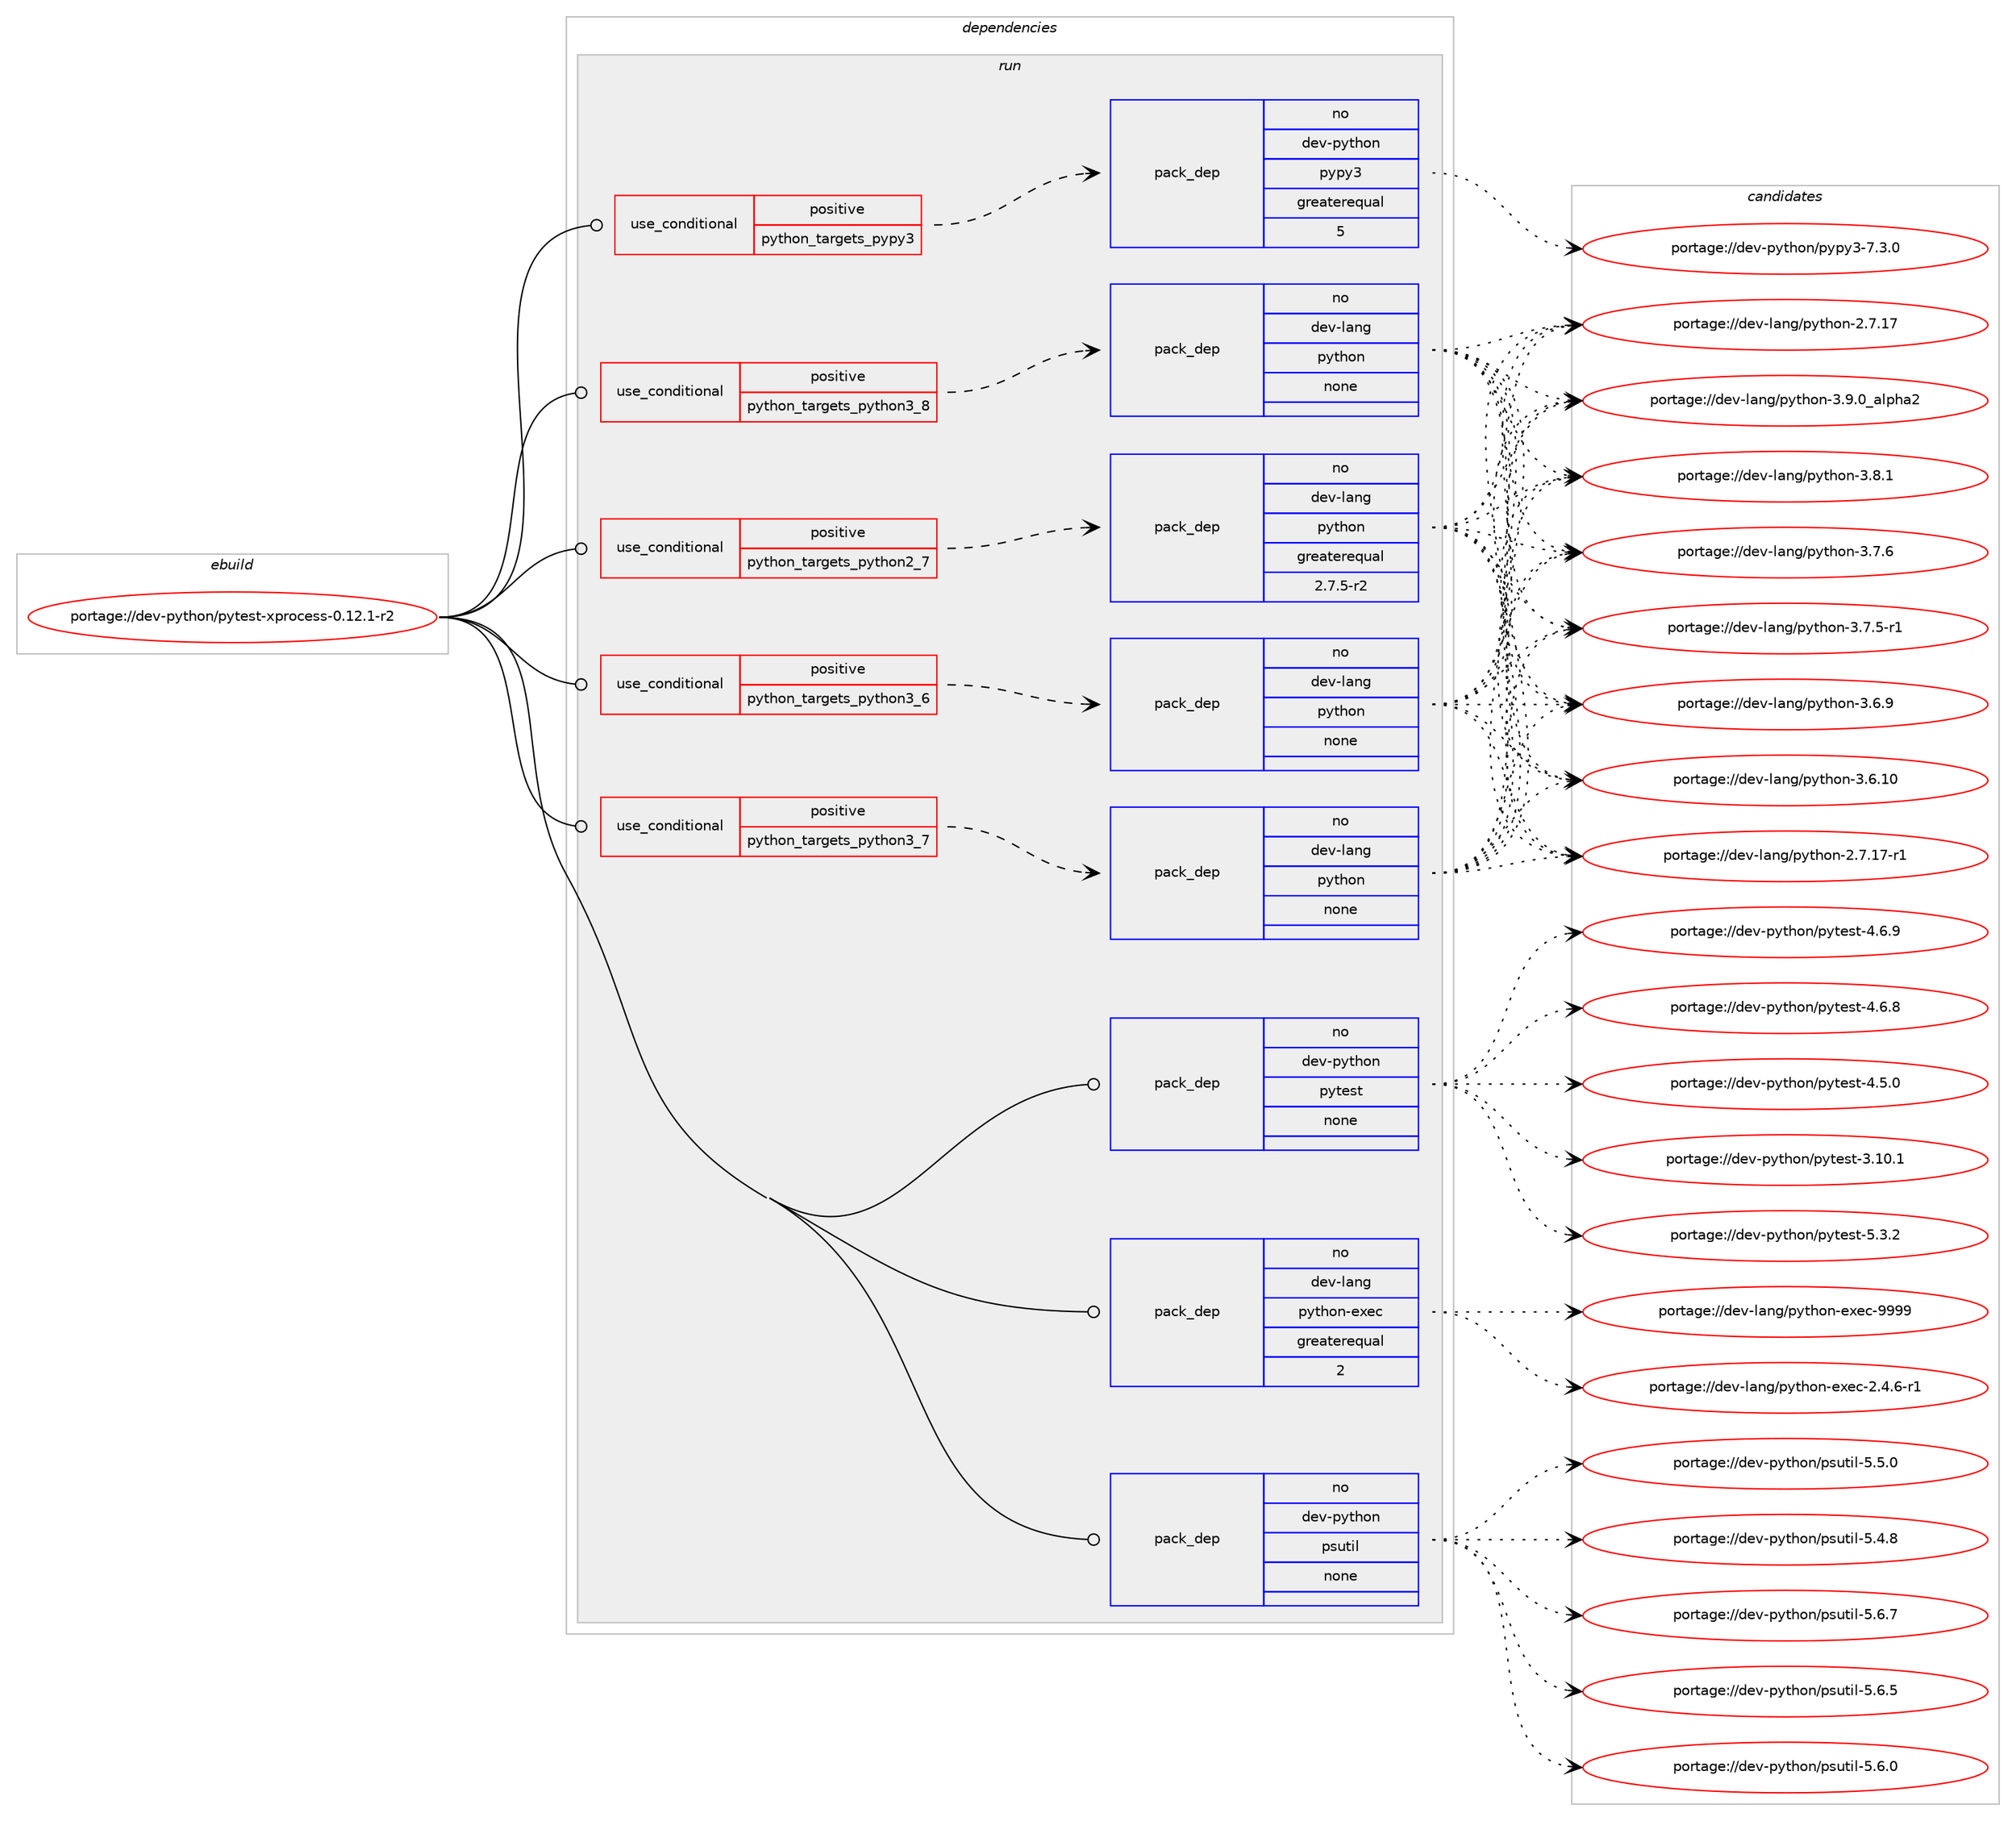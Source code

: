 digraph prolog {

# *************
# Graph options
# *************

newrank=true;
concentrate=true;
compound=true;
graph [rankdir=LR,fontname=Helvetica,fontsize=10,ranksep=1.5];#, ranksep=2.5, nodesep=0.2];
edge  [arrowhead=vee];
node  [fontname=Helvetica,fontsize=10];

# **********
# The ebuild
# **********

subgraph cluster_leftcol {
color=gray;
rank=same;
label=<<i>ebuild</i>>;
id [label="portage://dev-python/pytest-xprocess-0.12.1-r2", color=red, width=4, href="../dev-python/pytest-xprocess-0.12.1-r2.svg"];
}

# ****************
# The dependencies
# ****************

subgraph cluster_midcol {
color=gray;
label=<<i>dependencies</i>>;
subgraph cluster_compile {
fillcolor="#eeeeee";
style=filled;
label=<<i>compile</i>>;
}
subgraph cluster_compileandrun {
fillcolor="#eeeeee";
style=filled;
label=<<i>compile and run</i>>;
}
subgraph cluster_run {
fillcolor="#eeeeee";
style=filled;
label=<<i>run</i>>;
subgraph cond108065 {
dependency433459 [label=<<TABLE BORDER="0" CELLBORDER="1" CELLSPACING="0" CELLPADDING="4"><TR><TD ROWSPAN="3" CELLPADDING="10">use_conditional</TD></TR><TR><TD>positive</TD></TR><TR><TD>python_targets_pypy3</TD></TR></TABLE>>, shape=none, color=red];
subgraph pack320475 {
dependency433460 [label=<<TABLE BORDER="0" CELLBORDER="1" CELLSPACING="0" CELLPADDING="4" WIDTH="220"><TR><TD ROWSPAN="6" CELLPADDING="30">pack_dep</TD></TR><TR><TD WIDTH="110">no</TD></TR><TR><TD>dev-python</TD></TR><TR><TD>pypy3</TD></TR><TR><TD>greaterequal</TD></TR><TR><TD>5</TD></TR></TABLE>>, shape=none, color=blue];
}
dependency433459:e -> dependency433460:w [weight=20,style="dashed",arrowhead="vee"];
}
id:e -> dependency433459:w [weight=20,style="solid",arrowhead="odot"];
subgraph cond108066 {
dependency433461 [label=<<TABLE BORDER="0" CELLBORDER="1" CELLSPACING="0" CELLPADDING="4"><TR><TD ROWSPAN="3" CELLPADDING="10">use_conditional</TD></TR><TR><TD>positive</TD></TR><TR><TD>python_targets_python2_7</TD></TR></TABLE>>, shape=none, color=red];
subgraph pack320476 {
dependency433462 [label=<<TABLE BORDER="0" CELLBORDER="1" CELLSPACING="0" CELLPADDING="4" WIDTH="220"><TR><TD ROWSPAN="6" CELLPADDING="30">pack_dep</TD></TR><TR><TD WIDTH="110">no</TD></TR><TR><TD>dev-lang</TD></TR><TR><TD>python</TD></TR><TR><TD>greaterequal</TD></TR><TR><TD>2.7.5-r2</TD></TR></TABLE>>, shape=none, color=blue];
}
dependency433461:e -> dependency433462:w [weight=20,style="dashed",arrowhead="vee"];
}
id:e -> dependency433461:w [weight=20,style="solid",arrowhead="odot"];
subgraph cond108067 {
dependency433463 [label=<<TABLE BORDER="0" CELLBORDER="1" CELLSPACING="0" CELLPADDING="4"><TR><TD ROWSPAN="3" CELLPADDING="10">use_conditional</TD></TR><TR><TD>positive</TD></TR><TR><TD>python_targets_python3_6</TD></TR></TABLE>>, shape=none, color=red];
subgraph pack320477 {
dependency433464 [label=<<TABLE BORDER="0" CELLBORDER="1" CELLSPACING="0" CELLPADDING="4" WIDTH="220"><TR><TD ROWSPAN="6" CELLPADDING="30">pack_dep</TD></TR><TR><TD WIDTH="110">no</TD></TR><TR><TD>dev-lang</TD></TR><TR><TD>python</TD></TR><TR><TD>none</TD></TR><TR><TD></TD></TR></TABLE>>, shape=none, color=blue];
}
dependency433463:e -> dependency433464:w [weight=20,style="dashed",arrowhead="vee"];
}
id:e -> dependency433463:w [weight=20,style="solid",arrowhead="odot"];
subgraph cond108068 {
dependency433465 [label=<<TABLE BORDER="0" CELLBORDER="1" CELLSPACING="0" CELLPADDING="4"><TR><TD ROWSPAN="3" CELLPADDING="10">use_conditional</TD></TR><TR><TD>positive</TD></TR><TR><TD>python_targets_python3_7</TD></TR></TABLE>>, shape=none, color=red];
subgraph pack320478 {
dependency433466 [label=<<TABLE BORDER="0" CELLBORDER="1" CELLSPACING="0" CELLPADDING="4" WIDTH="220"><TR><TD ROWSPAN="6" CELLPADDING="30">pack_dep</TD></TR><TR><TD WIDTH="110">no</TD></TR><TR><TD>dev-lang</TD></TR><TR><TD>python</TD></TR><TR><TD>none</TD></TR><TR><TD></TD></TR></TABLE>>, shape=none, color=blue];
}
dependency433465:e -> dependency433466:w [weight=20,style="dashed",arrowhead="vee"];
}
id:e -> dependency433465:w [weight=20,style="solid",arrowhead="odot"];
subgraph cond108069 {
dependency433467 [label=<<TABLE BORDER="0" CELLBORDER="1" CELLSPACING="0" CELLPADDING="4"><TR><TD ROWSPAN="3" CELLPADDING="10">use_conditional</TD></TR><TR><TD>positive</TD></TR><TR><TD>python_targets_python3_8</TD></TR></TABLE>>, shape=none, color=red];
subgraph pack320479 {
dependency433468 [label=<<TABLE BORDER="0" CELLBORDER="1" CELLSPACING="0" CELLPADDING="4" WIDTH="220"><TR><TD ROWSPAN="6" CELLPADDING="30">pack_dep</TD></TR><TR><TD WIDTH="110">no</TD></TR><TR><TD>dev-lang</TD></TR><TR><TD>python</TD></TR><TR><TD>none</TD></TR><TR><TD></TD></TR></TABLE>>, shape=none, color=blue];
}
dependency433467:e -> dependency433468:w [weight=20,style="dashed",arrowhead="vee"];
}
id:e -> dependency433467:w [weight=20,style="solid",arrowhead="odot"];
subgraph pack320480 {
dependency433469 [label=<<TABLE BORDER="0" CELLBORDER="1" CELLSPACING="0" CELLPADDING="4" WIDTH="220"><TR><TD ROWSPAN="6" CELLPADDING="30">pack_dep</TD></TR><TR><TD WIDTH="110">no</TD></TR><TR><TD>dev-lang</TD></TR><TR><TD>python-exec</TD></TR><TR><TD>greaterequal</TD></TR><TR><TD>2</TD></TR></TABLE>>, shape=none, color=blue];
}
id:e -> dependency433469:w [weight=20,style="solid",arrowhead="odot"];
subgraph pack320481 {
dependency433470 [label=<<TABLE BORDER="0" CELLBORDER="1" CELLSPACING="0" CELLPADDING="4" WIDTH="220"><TR><TD ROWSPAN="6" CELLPADDING="30">pack_dep</TD></TR><TR><TD WIDTH="110">no</TD></TR><TR><TD>dev-python</TD></TR><TR><TD>psutil</TD></TR><TR><TD>none</TD></TR><TR><TD></TD></TR></TABLE>>, shape=none, color=blue];
}
id:e -> dependency433470:w [weight=20,style="solid",arrowhead="odot"];
subgraph pack320482 {
dependency433471 [label=<<TABLE BORDER="0" CELLBORDER="1" CELLSPACING="0" CELLPADDING="4" WIDTH="220"><TR><TD ROWSPAN="6" CELLPADDING="30">pack_dep</TD></TR><TR><TD WIDTH="110">no</TD></TR><TR><TD>dev-python</TD></TR><TR><TD>pytest</TD></TR><TR><TD>none</TD></TR><TR><TD></TD></TR></TABLE>>, shape=none, color=blue];
}
id:e -> dependency433471:w [weight=20,style="solid",arrowhead="odot"];
}
}

# **************
# The candidates
# **************

subgraph cluster_choices {
rank=same;
color=gray;
label=<<i>candidates</i>>;

subgraph choice320475 {
color=black;
nodesep=1;
choice100101118451121211161041111104711212111212151455546514648 [label="portage://dev-python/pypy3-7.3.0", color=red, width=4,href="../dev-python/pypy3-7.3.0.svg"];
dependency433460:e -> choice100101118451121211161041111104711212111212151455546514648:w [style=dotted,weight="100"];
}
subgraph choice320476 {
color=black;
nodesep=1;
choice10010111845108971101034711212111610411111045514657464895971081121049750 [label="portage://dev-lang/python-3.9.0_alpha2", color=red, width=4,href="../dev-lang/python-3.9.0_alpha2.svg"];
choice100101118451089711010347112121116104111110455146564649 [label="portage://dev-lang/python-3.8.1", color=red, width=4,href="../dev-lang/python-3.8.1.svg"];
choice100101118451089711010347112121116104111110455146554654 [label="portage://dev-lang/python-3.7.6", color=red, width=4,href="../dev-lang/python-3.7.6.svg"];
choice1001011184510897110103471121211161041111104551465546534511449 [label="portage://dev-lang/python-3.7.5-r1", color=red, width=4,href="../dev-lang/python-3.7.5-r1.svg"];
choice100101118451089711010347112121116104111110455146544657 [label="portage://dev-lang/python-3.6.9", color=red, width=4,href="../dev-lang/python-3.6.9.svg"];
choice10010111845108971101034711212111610411111045514654464948 [label="portage://dev-lang/python-3.6.10", color=red, width=4,href="../dev-lang/python-3.6.10.svg"];
choice100101118451089711010347112121116104111110455046554649554511449 [label="portage://dev-lang/python-2.7.17-r1", color=red, width=4,href="../dev-lang/python-2.7.17-r1.svg"];
choice10010111845108971101034711212111610411111045504655464955 [label="portage://dev-lang/python-2.7.17", color=red, width=4,href="../dev-lang/python-2.7.17.svg"];
dependency433462:e -> choice10010111845108971101034711212111610411111045514657464895971081121049750:w [style=dotted,weight="100"];
dependency433462:e -> choice100101118451089711010347112121116104111110455146564649:w [style=dotted,weight="100"];
dependency433462:e -> choice100101118451089711010347112121116104111110455146554654:w [style=dotted,weight="100"];
dependency433462:e -> choice1001011184510897110103471121211161041111104551465546534511449:w [style=dotted,weight="100"];
dependency433462:e -> choice100101118451089711010347112121116104111110455146544657:w [style=dotted,weight="100"];
dependency433462:e -> choice10010111845108971101034711212111610411111045514654464948:w [style=dotted,weight="100"];
dependency433462:e -> choice100101118451089711010347112121116104111110455046554649554511449:w [style=dotted,weight="100"];
dependency433462:e -> choice10010111845108971101034711212111610411111045504655464955:w [style=dotted,weight="100"];
}
subgraph choice320477 {
color=black;
nodesep=1;
choice10010111845108971101034711212111610411111045514657464895971081121049750 [label="portage://dev-lang/python-3.9.0_alpha2", color=red, width=4,href="../dev-lang/python-3.9.0_alpha2.svg"];
choice100101118451089711010347112121116104111110455146564649 [label="portage://dev-lang/python-3.8.1", color=red, width=4,href="../dev-lang/python-3.8.1.svg"];
choice100101118451089711010347112121116104111110455146554654 [label="portage://dev-lang/python-3.7.6", color=red, width=4,href="../dev-lang/python-3.7.6.svg"];
choice1001011184510897110103471121211161041111104551465546534511449 [label="portage://dev-lang/python-3.7.5-r1", color=red, width=4,href="../dev-lang/python-3.7.5-r1.svg"];
choice100101118451089711010347112121116104111110455146544657 [label="portage://dev-lang/python-3.6.9", color=red, width=4,href="../dev-lang/python-3.6.9.svg"];
choice10010111845108971101034711212111610411111045514654464948 [label="portage://dev-lang/python-3.6.10", color=red, width=4,href="../dev-lang/python-3.6.10.svg"];
choice100101118451089711010347112121116104111110455046554649554511449 [label="portage://dev-lang/python-2.7.17-r1", color=red, width=4,href="../dev-lang/python-2.7.17-r1.svg"];
choice10010111845108971101034711212111610411111045504655464955 [label="portage://dev-lang/python-2.7.17", color=red, width=4,href="../dev-lang/python-2.7.17.svg"];
dependency433464:e -> choice10010111845108971101034711212111610411111045514657464895971081121049750:w [style=dotted,weight="100"];
dependency433464:e -> choice100101118451089711010347112121116104111110455146564649:w [style=dotted,weight="100"];
dependency433464:e -> choice100101118451089711010347112121116104111110455146554654:w [style=dotted,weight="100"];
dependency433464:e -> choice1001011184510897110103471121211161041111104551465546534511449:w [style=dotted,weight="100"];
dependency433464:e -> choice100101118451089711010347112121116104111110455146544657:w [style=dotted,weight="100"];
dependency433464:e -> choice10010111845108971101034711212111610411111045514654464948:w [style=dotted,weight="100"];
dependency433464:e -> choice100101118451089711010347112121116104111110455046554649554511449:w [style=dotted,weight="100"];
dependency433464:e -> choice10010111845108971101034711212111610411111045504655464955:w [style=dotted,weight="100"];
}
subgraph choice320478 {
color=black;
nodesep=1;
choice10010111845108971101034711212111610411111045514657464895971081121049750 [label="portage://dev-lang/python-3.9.0_alpha2", color=red, width=4,href="../dev-lang/python-3.9.0_alpha2.svg"];
choice100101118451089711010347112121116104111110455146564649 [label="portage://dev-lang/python-3.8.1", color=red, width=4,href="../dev-lang/python-3.8.1.svg"];
choice100101118451089711010347112121116104111110455146554654 [label="portage://dev-lang/python-3.7.6", color=red, width=4,href="../dev-lang/python-3.7.6.svg"];
choice1001011184510897110103471121211161041111104551465546534511449 [label="portage://dev-lang/python-3.7.5-r1", color=red, width=4,href="../dev-lang/python-3.7.5-r1.svg"];
choice100101118451089711010347112121116104111110455146544657 [label="portage://dev-lang/python-3.6.9", color=red, width=4,href="../dev-lang/python-3.6.9.svg"];
choice10010111845108971101034711212111610411111045514654464948 [label="portage://dev-lang/python-3.6.10", color=red, width=4,href="../dev-lang/python-3.6.10.svg"];
choice100101118451089711010347112121116104111110455046554649554511449 [label="portage://dev-lang/python-2.7.17-r1", color=red, width=4,href="../dev-lang/python-2.7.17-r1.svg"];
choice10010111845108971101034711212111610411111045504655464955 [label="portage://dev-lang/python-2.7.17", color=red, width=4,href="../dev-lang/python-2.7.17.svg"];
dependency433466:e -> choice10010111845108971101034711212111610411111045514657464895971081121049750:w [style=dotted,weight="100"];
dependency433466:e -> choice100101118451089711010347112121116104111110455146564649:w [style=dotted,weight="100"];
dependency433466:e -> choice100101118451089711010347112121116104111110455146554654:w [style=dotted,weight="100"];
dependency433466:e -> choice1001011184510897110103471121211161041111104551465546534511449:w [style=dotted,weight="100"];
dependency433466:e -> choice100101118451089711010347112121116104111110455146544657:w [style=dotted,weight="100"];
dependency433466:e -> choice10010111845108971101034711212111610411111045514654464948:w [style=dotted,weight="100"];
dependency433466:e -> choice100101118451089711010347112121116104111110455046554649554511449:w [style=dotted,weight="100"];
dependency433466:e -> choice10010111845108971101034711212111610411111045504655464955:w [style=dotted,weight="100"];
}
subgraph choice320479 {
color=black;
nodesep=1;
choice10010111845108971101034711212111610411111045514657464895971081121049750 [label="portage://dev-lang/python-3.9.0_alpha2", color=red, width=4,href="../dev-lang/python-3.9.0_alpha2.svg"];
choice100101118451089711010347112121116104111110455146564649 [label="portage://dev-lang/python-3.8.1", color=red, width=4,href="../dev-lang/python-3.8.1.svg"];
choice100101118451089711010347112121116104111110455146554654 [label="portage://dev-lang/python-3.7.6", color=red, width=4,href="../dev-lang/python-3.7.6.svg"];
choice1001011184510897110103471121211161041111104551465546534511449 [label="portage://dev-lang/python-3.7.5-r1", color=red, width=4,href="../dev-lang/python-3.7.5-r1.svg"];
choice100101118451089711010347112121116104111110455146544657 [label="portage://dev-lang/python-3.6.9", color=red, width=4,href="../dev-lang/python-3.6.9.svg"];
choice10010111845108971101034711212111610411111045514654464948 [label="portage://dev-lang/python-3.6.10", color=red, width=4,href="../dev-lang/python-3.6.10.svg"];
choice100101118451089711010347112121116104111110455046554649554511449 [label="portage://dev-lang/python-2.7.17-r1", color=red, width=4,href="../dev-lang/python-2.7.17-r1.svg"];
choice10010111845108971101034711212111610411111045504655464955 [label="portage://dev-lang/python-2.7.17", color=red, width=4,href="../dev-lang/python-2.7.17.svg"];
dependency433468:e -> choice10010111845108971101034711212111610411111045514657464895971081121049750:w [style=dotted,weight="100"];
dependency433468:e -> choice100101118451089711010347112121116104111110455146564649:w [style=dotted,weight="100"];
dependency433468:e -> choice100101118451089711010347112121116104111110455146554654:w [style=dotted,weight="100"];
dependency433468:e -> choice1001011184510897110103471121211161041111104551465546534511449:w [style=dotted,weight="100"];
dependency433468:e -> choice100101118451089711010347112121116104111110455146544657:w [style=dotted,weight="100"];
dependency433468:e -> choice10010111845108971101034711212111610411111045514654464948:w [style=dotted,weight="100"];
dependency433468:e -> choice100101118451089711010347112121116104111110455046554649554511449:w [style=dotted,weight="100"];
dependency433468:e -> choice10010111845108971101034711212111610411111045504655464955:w [style=dotted,weight="100"];
}
subgraph choice320480 {
color=black;
nodesep=1;
choice10010111845108971101034711212111610411111045101120101994557575757 [label="portage://dev-lang/python-exec-9999", color=red, width=4,href="../dev-lang/python-exec-9999.svg"];
choice10010111845108971101034711212111610411111045101120101994550465246544511449 [label="portage://dev-lang/python-exec-2.4.6-r1", color=red, width=4,href="../dev-lang/python-exec-2.4.6-r1.svg"];
dependency433469:e -> choice10010111845108971101034711212111610411111045101120101994557575757:w [style=dotted,weight="100"];
dependency433469:e -> choice10010111845108971101034711212111610411111045101120101994550465246544511449:w [style=dotted,weight="100"];
}
subgraph choice320481 {
color=black;
nodesep=1;
choice1001011184511212111610411111047112115117116105108455346544655 [label="portage://dev-python/psutil-5.6.7", color=red, width=4,href="../dev-python/psutil-5.6.7.svg"];
choice1001011184511212111610411111047112115117116105108455346544653 [label="portage://dev-python/psutil-5.6.5", color=red, width=4,href="../dev-python/psutil-5.6.5.svg"];
choice1001011184511212111610411111047112115117116105108455346544648 [label="portage://dev-python/psutil-5.6.0", color=red, width=4,href="../dev-python/psutil-5.6.0.svg"];
choice1001011184511212111610411111047112115117116105108455346534648 [label="portage://dev-python/psutil-5.5.0", color=red, width=4,href="../dev-python/psutil-5.5.0.svg"];
choice1001011184511212111610411111047112115117116105108455346524656 [label="portage://dev-python/psutil-5.4.8", color=red, width=4,href="../dev-python/psutil-5.4.8.svg"];
dependency433470:e -> choice1001011184511212111610411111047112115117116105108455346544655:w [style=dotted,weight="100"];
dependency433470:e -> choice1001011184511212111610411111047112115117116105108455346544653:w [style=dotted,weight="100"];
dependency433470:e -> choice1001011184511212111610411111047112115117116105108455346544648:w [style=dotted,weight="100"];
dependency433470:e -> choice1001011184511212111610411111047112115117116105108455346534648:w [style=dotted,weight="100"];
dependency433470:e -> choice1001011184511212111610411111047112115117116105108455346524656:w [style=dotted,weight="100"];
}
subgraph choice320482 {
color=black;
nodesep=1;
choice1001011184511212111610411111047112121116101115116455346514650 [label="portage://dev-python/pytest-5.3.2", color=red, width=4,href="../dev-python/pytest-5.3.2.svg"];
choice1001011184511212111610411111047112121116101115116455246544657 [label="portage://dev-python/pytest-4.6.9", color=red, width=4,href="../dev-python/pytest-4.6.9.svg"];
choice1001011184511212111610411111047112121116101115116455246544656 [label="portage://dev-python/pytest-4.6.8", color=red, width=4,href="../dev-python/pytest-4.6.8.svg"];
choice1001011184511212111610411111047112121116101115116455246534648 [label="portage://dev-python/pytest-4.5.0", color=red, width=4,href="../dev-python/pytest-4.5.0.svg"];
choice100101118451121211161041111104711212111610111511645514649484649 [label="portage://dev-python/pytest-3.10.1", color=red, width=4,href="../dev-python/pytest-3.10.1.svg"];
dependency433471:e -> choice1001011184511212111610411111047112121116101115116455346514650:w [style=dotted,weight="100"];
dependency433471:e -> choice1001011184511212111610411111047112121116101115116455246544657:w [style=dotted,weight="100"];
dependency433471:e -> choice1001011184511212111610411111047112121116101115116455246544656:w [style=dotted,weight="100"];
dependency433471:e -> choice1001011184511212111610411111047112121116101115116455246534648:w [style=dotted,weight="100"];
dependency433471:e -> choice100101118451121211161041111104711212111610111511645514649484649:w [style=dotted,weight="100"];
}
}

}
